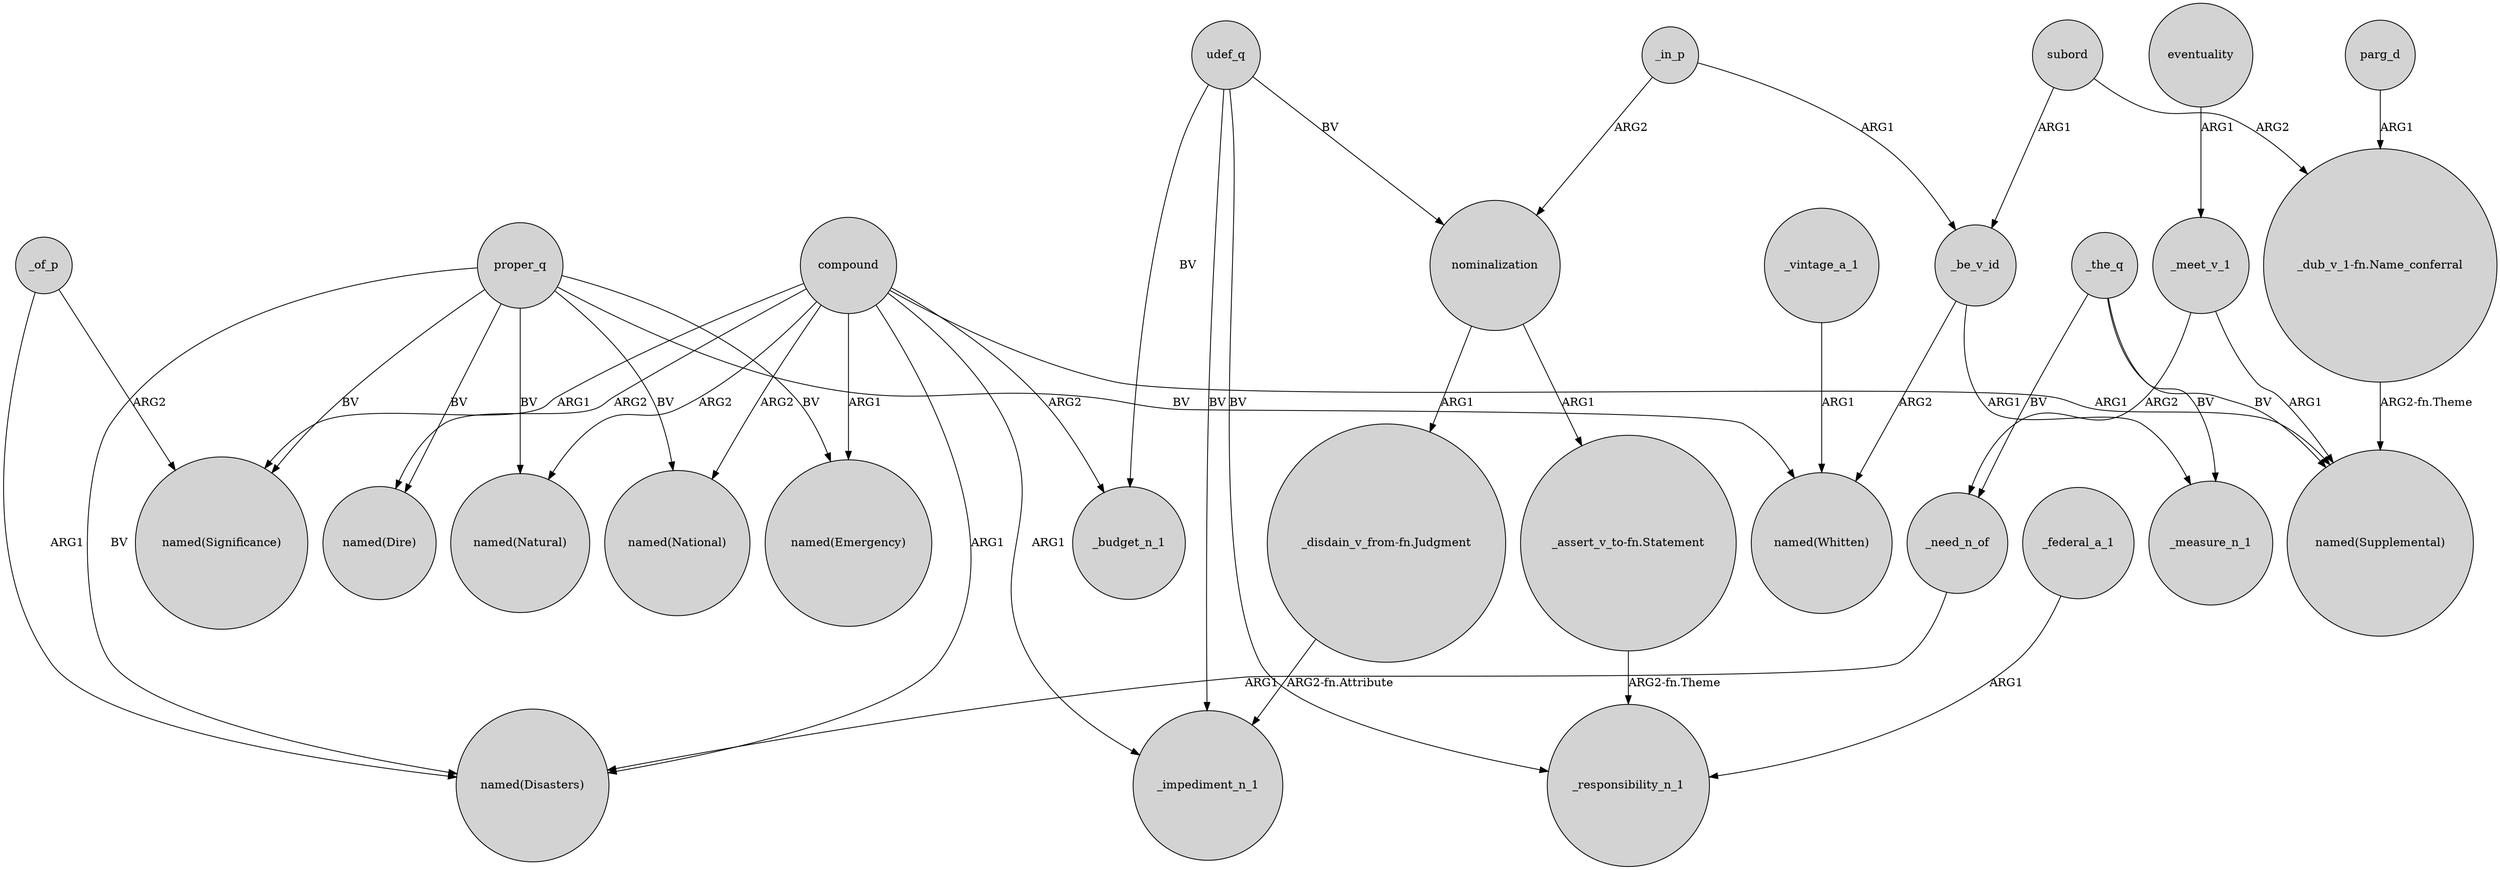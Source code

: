 digraph {
	node [shape=circle style=filled]
	_meet_v_1 -> _need_n_of [label=ARG2]
	udef_q -> _responsibility_n_1 [label=BV]
	nominalization -> "_disdain_v_from-fn.Judgment" [label=ARG1]
	proper_q -> "named(Dire)" [label=BV]
	_the_q -> _measure_n_1 [label=BV]
	subord -> _be_v_id [label=ARG1]
	_be_v_id -> "named(Whitten)" [label=ARG2]
	_of_p -> "named(Significance)" [label=ARG2]
	udef_q -> _impediment_n_1 [label=BV]
	compound -> "named(Significance)" [label=ARG1]
	_the_q -> "named(Supplemental)" [label=BV]
	proper_q -> "named(Significance)" [label=BV]
	compound -> "named(Emergency)" [label=ARG1]
	"_assert_v_to-fn.Statement" -> _responsibility_n_1 [label="ARG2-fn.Theme"]
	_meet_v_1 -> "named(Supplemental)" [label=ARG1]
	compound -> _budget_n_1 [label=ARG2]
	"_dub_v_1-fn.Name_conferral" -> "named(Supplemental)" [label="ARG2-fn.Theme"]
	compound -> "named(National)" [label=ARG2]
	compound -> "named(Natural)" [label=ARG2]
	nominalization -> "_assert_v_to-fn.Statement" [label=ARG1]
	"_disdain_v_from-fn.Judgment" -> _impediment_n_1 [label="ARG2-fn.Attribute"]
	_need_n_of -> "named(Disasters)" [label=ARG1]
	_the_q -> _need_n_of [label=BV]
	subord -> "_dub_v_1-fn.Name_conferral" [label=ARG2]
	udef_q -> _budget_n_1 [label=BV]
	proper_q -> "named(Emergency)" [label=BV]
	udef_q -> nominalization [label=BV]
	_in_p -> _be_v_id [label=ARG1]
	parg_d -> "_dub_v_1-fn.Name_conferral" [label=ARG1]
	_federal_a_1 -> _responsibility_n_1 [label=ARG1]
	compound -> "named(Supplemental)" [label=ARG1]
	proper_q -> "named(Whitten)" [label=BV]
	proper_q -> "named(National)" [label=BV]
	_be_v_id -> _measure_n_1 [label=ARG1]
	_in_p -> nominalization [label=ARG2]
	compound -> "named(Dire)" [label=ARG2]
	compound -> "named(Disasters)" [label=ARG1]
	proper_q -> "named(Natural)" [label=BV]
	_vintage_a_1 -> "named(Whitten)" [label=ARG1]
	_of_p -> "named(Disasters)" [label=ARG1]
	eventuality -> _meet_v_1 [label=ARG1]
	compound -> _impediment_n_1 [label=ARG1]
	proper_q -> "named(Disasters)" [label=BV]
}
